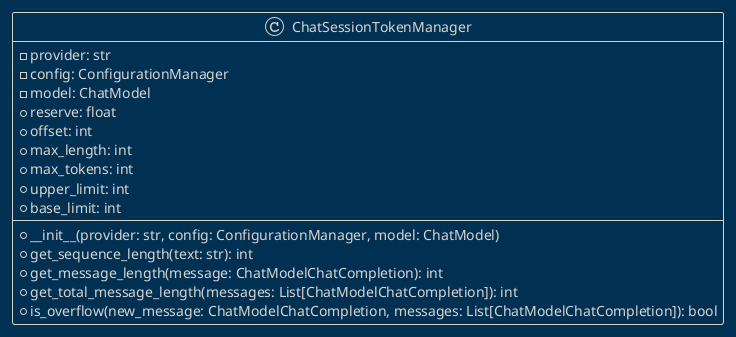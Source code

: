 @startuml ChatSessionTokenManager
!theme blueprint

' docs/diagrams/plantuml/token_manager.puml

class ChatSessionTokenManager {
  - provider: str
  - config: ConfigurationManager
  - model: ChatModel
  + reserve: float
  + offset: int
  + max_length: int
  + max_tokens: int
  + upper_limit: int
  + base_limit: int
  + __init__(provider: str, config: ConfigurationManager, model: ChatModel)
  + get_sequence_length(text: str): int
  + get_message_length(message: ChatModelChatCompletion): int
  + get_total_message_length(messages: List[ChatModelChatCompletion]): int
  + is_overflow(new_message: ChatModelChatCompletion, messages: List[ChatModelChatCompletion]): bool
}

@enduml